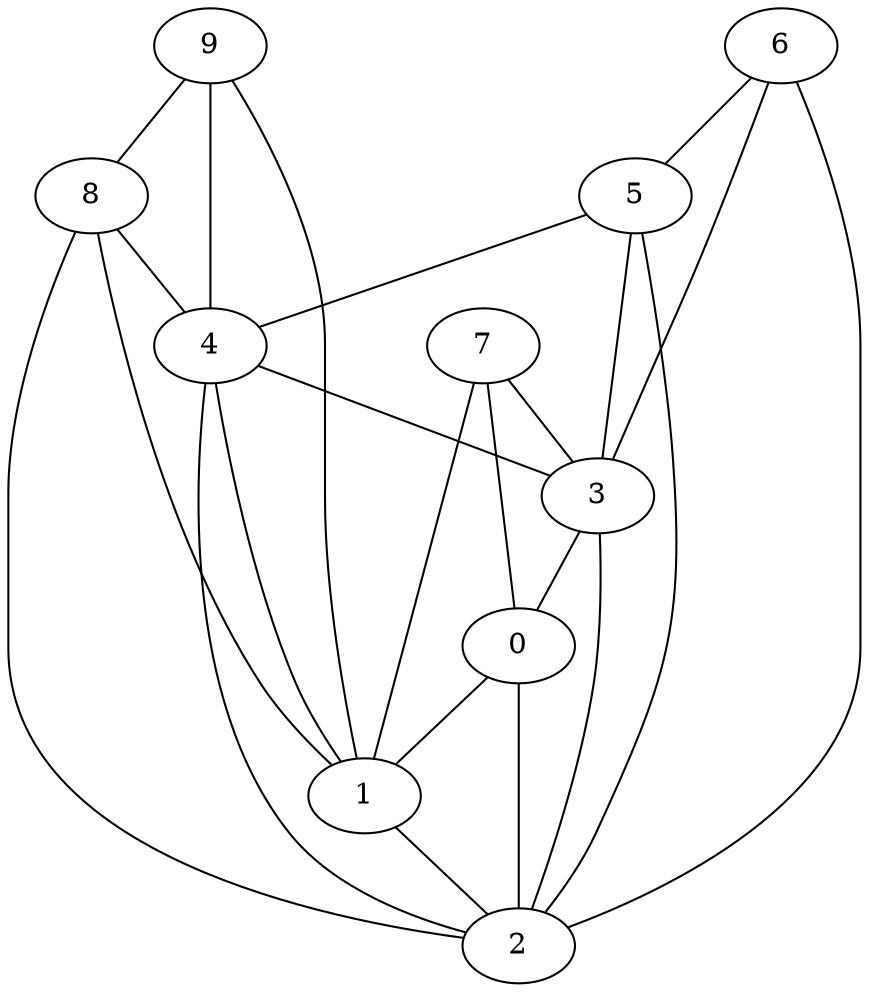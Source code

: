 graph {
    0 [ label = "0" ]
    1 [ label = "1" ]
    2 [ label = "2" ]
    3 [ label = "3" ]
    4 [ label = "4" ]
    5 [ label = "5" ]
    6 [ label = "6" ]
    7 [ label = "7" ]
    8 [ label = "8" ]
    9 [ label = "9" ]
    0 -- 1 [ ]
    0 -- 2 [ ]
    1 -- 2 [ ]
    3 -- 0 [ ]
    9 -- 8 [ ]
    3 -- 2 [ ]
    4 -- 1 [ ]
    4 -- 2 [ ]
    4 -- 3 [ ]
    5 -- 2 [ ]
    5 -- 3 [ ]
    5 -- 4 [ ]
    6 -- 2 [ ]
    6 -- 3 [ ]
    6 -- 5 [ ]
    7 -- 0 [ ]
    7 -- 1 [ ]
    7 -- 3 [ ]
    8 -- 1 [ ]
    8 -- 2 [ ]
    8 -- 4 [ ]
    9 -- 1 [ ]
    9 -- 4 [ ]
}

